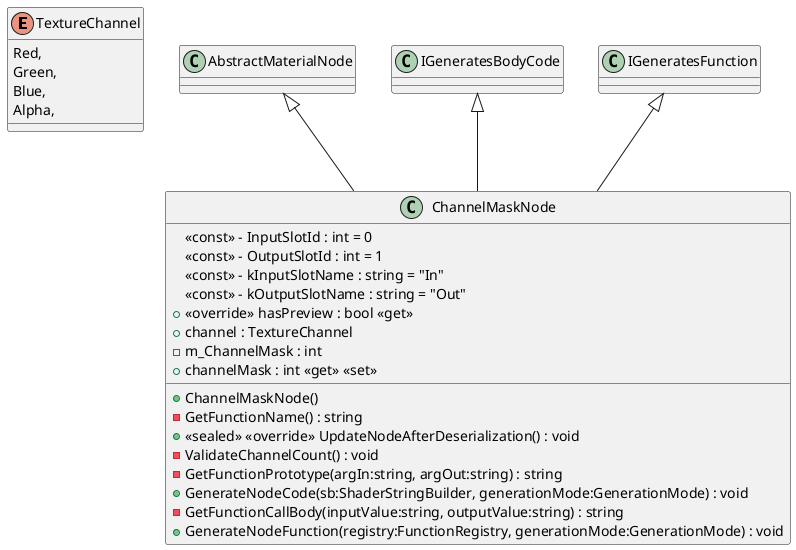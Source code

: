 @startuml
enum TextureChannel {
    Red,
    Green,
    Blue,
    Alpha,
}
class ChannelMaskNode {
    + ChannelMaskNode()
    <<const>> - InputSlotId : int = 0
    <<const>> - OutputSlotId : int = 1
    <<const>> - kInputSlotName : string = "In"
    <<const>> - kOutputSlotName : string = "Out"
    + <<override>> hasPreview : bool <<get>>
    - GetFunctionName() : string
    + <<sealed>> <<override>> UpdateNodeAfterDeserialization() : void
    + channel : TextureChannel
    - m_ChannelMask : int
    + channelMask : int <<get>> <<set>>
    - ValidateChannelCount() : void
    - GetFunctionPrototype(argIn:string, argOut:string) : string
    + GenerateNodeCode(sb:ShaderStringBuilder, generationMode:GenerationMode) : void
    - GetFunctionCallBody(inputValue:string, outputValue:string) : string
    + GenerateNodeFunction(registry:FunctionRegistry, generationMode:GenerationMode) : void
}
AbstractMaterialNode <|-- ChannelMaskNode
IGeneratesBodyCode <|-- ChannelMaskNode
IGeneratesFunction <|-- ChannelMaskNode
@enduml
